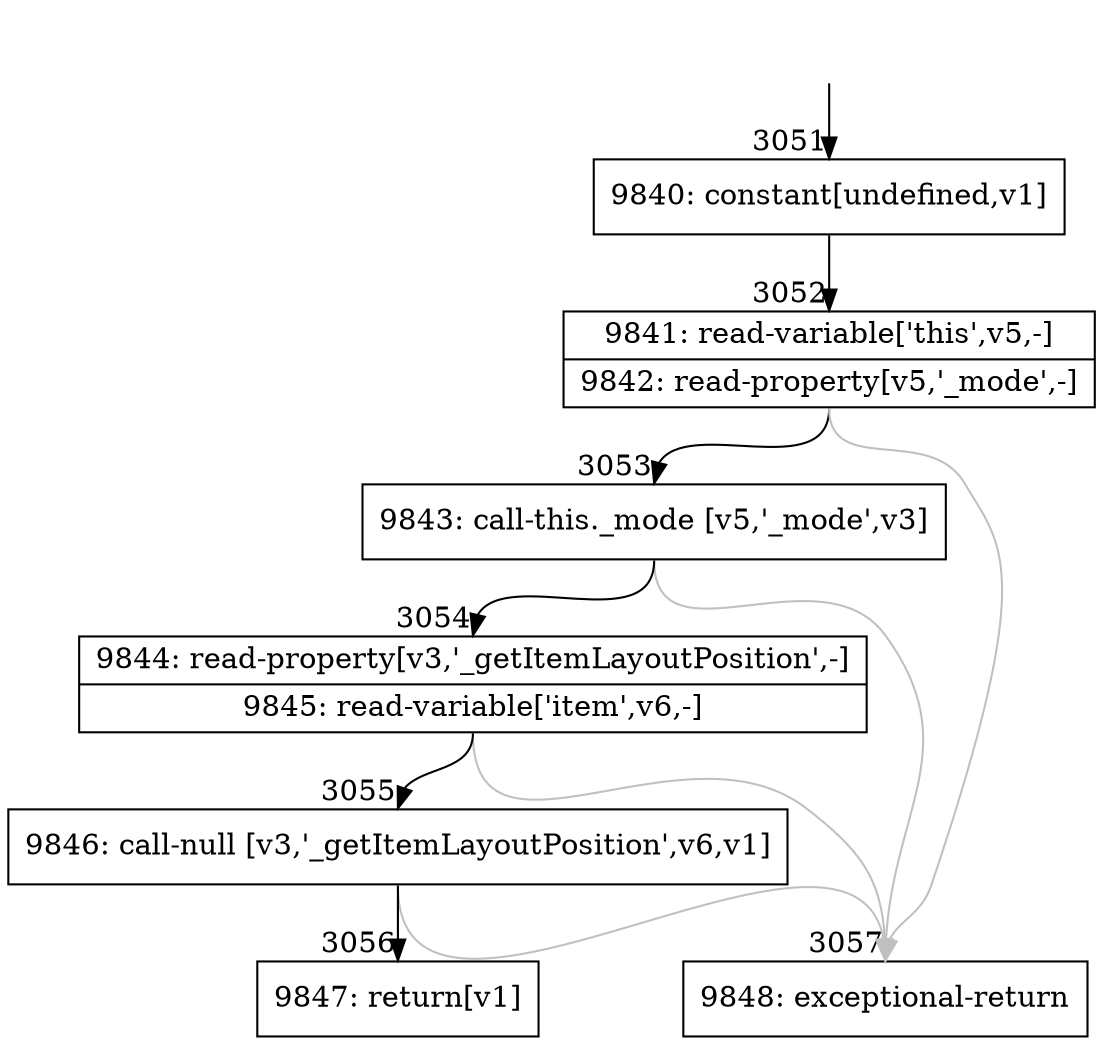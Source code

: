 digraph {
rankdir="TD"
BB_entry287[shape=none,label=""];
BB_entry287 -> BB3051 [tailport=s, headport=n, headlabel="    3051"]
BB3051 [shape=record label="{9840: constant[undefined,v1]}" ] 
BB3051 -> BB3052 [tailport=s, headport=n, headlabel="      3052"]
BB3052 [shape=record label="{9841: read-variable['this',v5,-]|9842: read-property[v5,'_mode',-]}" ] 
BB3052 -> BB3053 [tailport=s, headport=n, headlabel="      3053"]
BB3052 -> BB3057 [tailport=s, headport=n, color=gray, headlabel="      3057"]
BB3053 [shape=record label="{9843: call-this._mode [v5,'_mode',v3]}" ] 
BB3053 -> BB3054 [tailport=s, headport=n, headlabel="      3054"]
BB3053 -> BB3057 [tailport=s, headport=n, color=gray]
BB3054 [shape=record label="{9844: read-property[v3,'_getItemLayoutPosition',-]|9845: read-variable['item',v6,-]}" ] 
BB3054 -> BB3055 [tailport=s, headport=n, headlabel="      3055"]
BB3054 -> BB3057 [tailport=s, headport=n, color=gray]
BB3055 [shape=record label="{9846: call-null [v3,'_getItemLayoutPosition',v6,v1]}" ] 
BB3055 -> BB3056 [tailport=s, headport=n, headlabel="      3056"]
BB3055 -> BB3057 [tailport=s, headport=n, color=gray]
BB3056 [shape=record label="{9847: return[v1]}" ] 
BB3057 [shape=record label="{9848: exceptional-return}" ] 
//#$~ 4104
}
